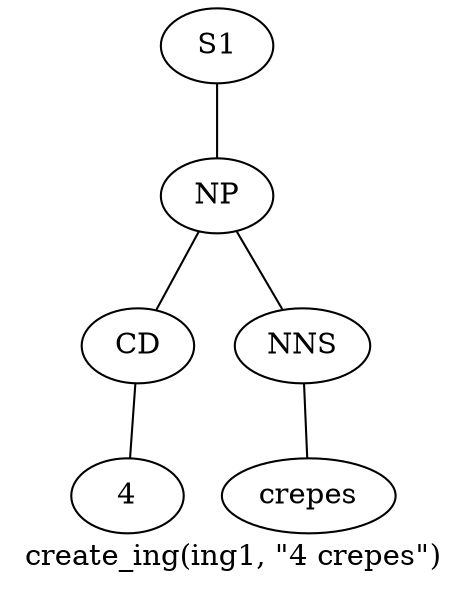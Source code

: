 graph SyntaxGraph {
	label = "create_ing(ing1, \"4 crepes\")";
	Node0 [label="S1"];
	Node1 [label="NP"];
	Node2 [label="CD"];
	Node3 [label="4"];
	Node4 [label="NNS"];
	Node5 [label="crepes"];

	Node0 -- Node1;
	Node1 -- Node2;
	Node1 -- Node4;
	Node2 -- Node3;
	Node4 -- Node5;
}
